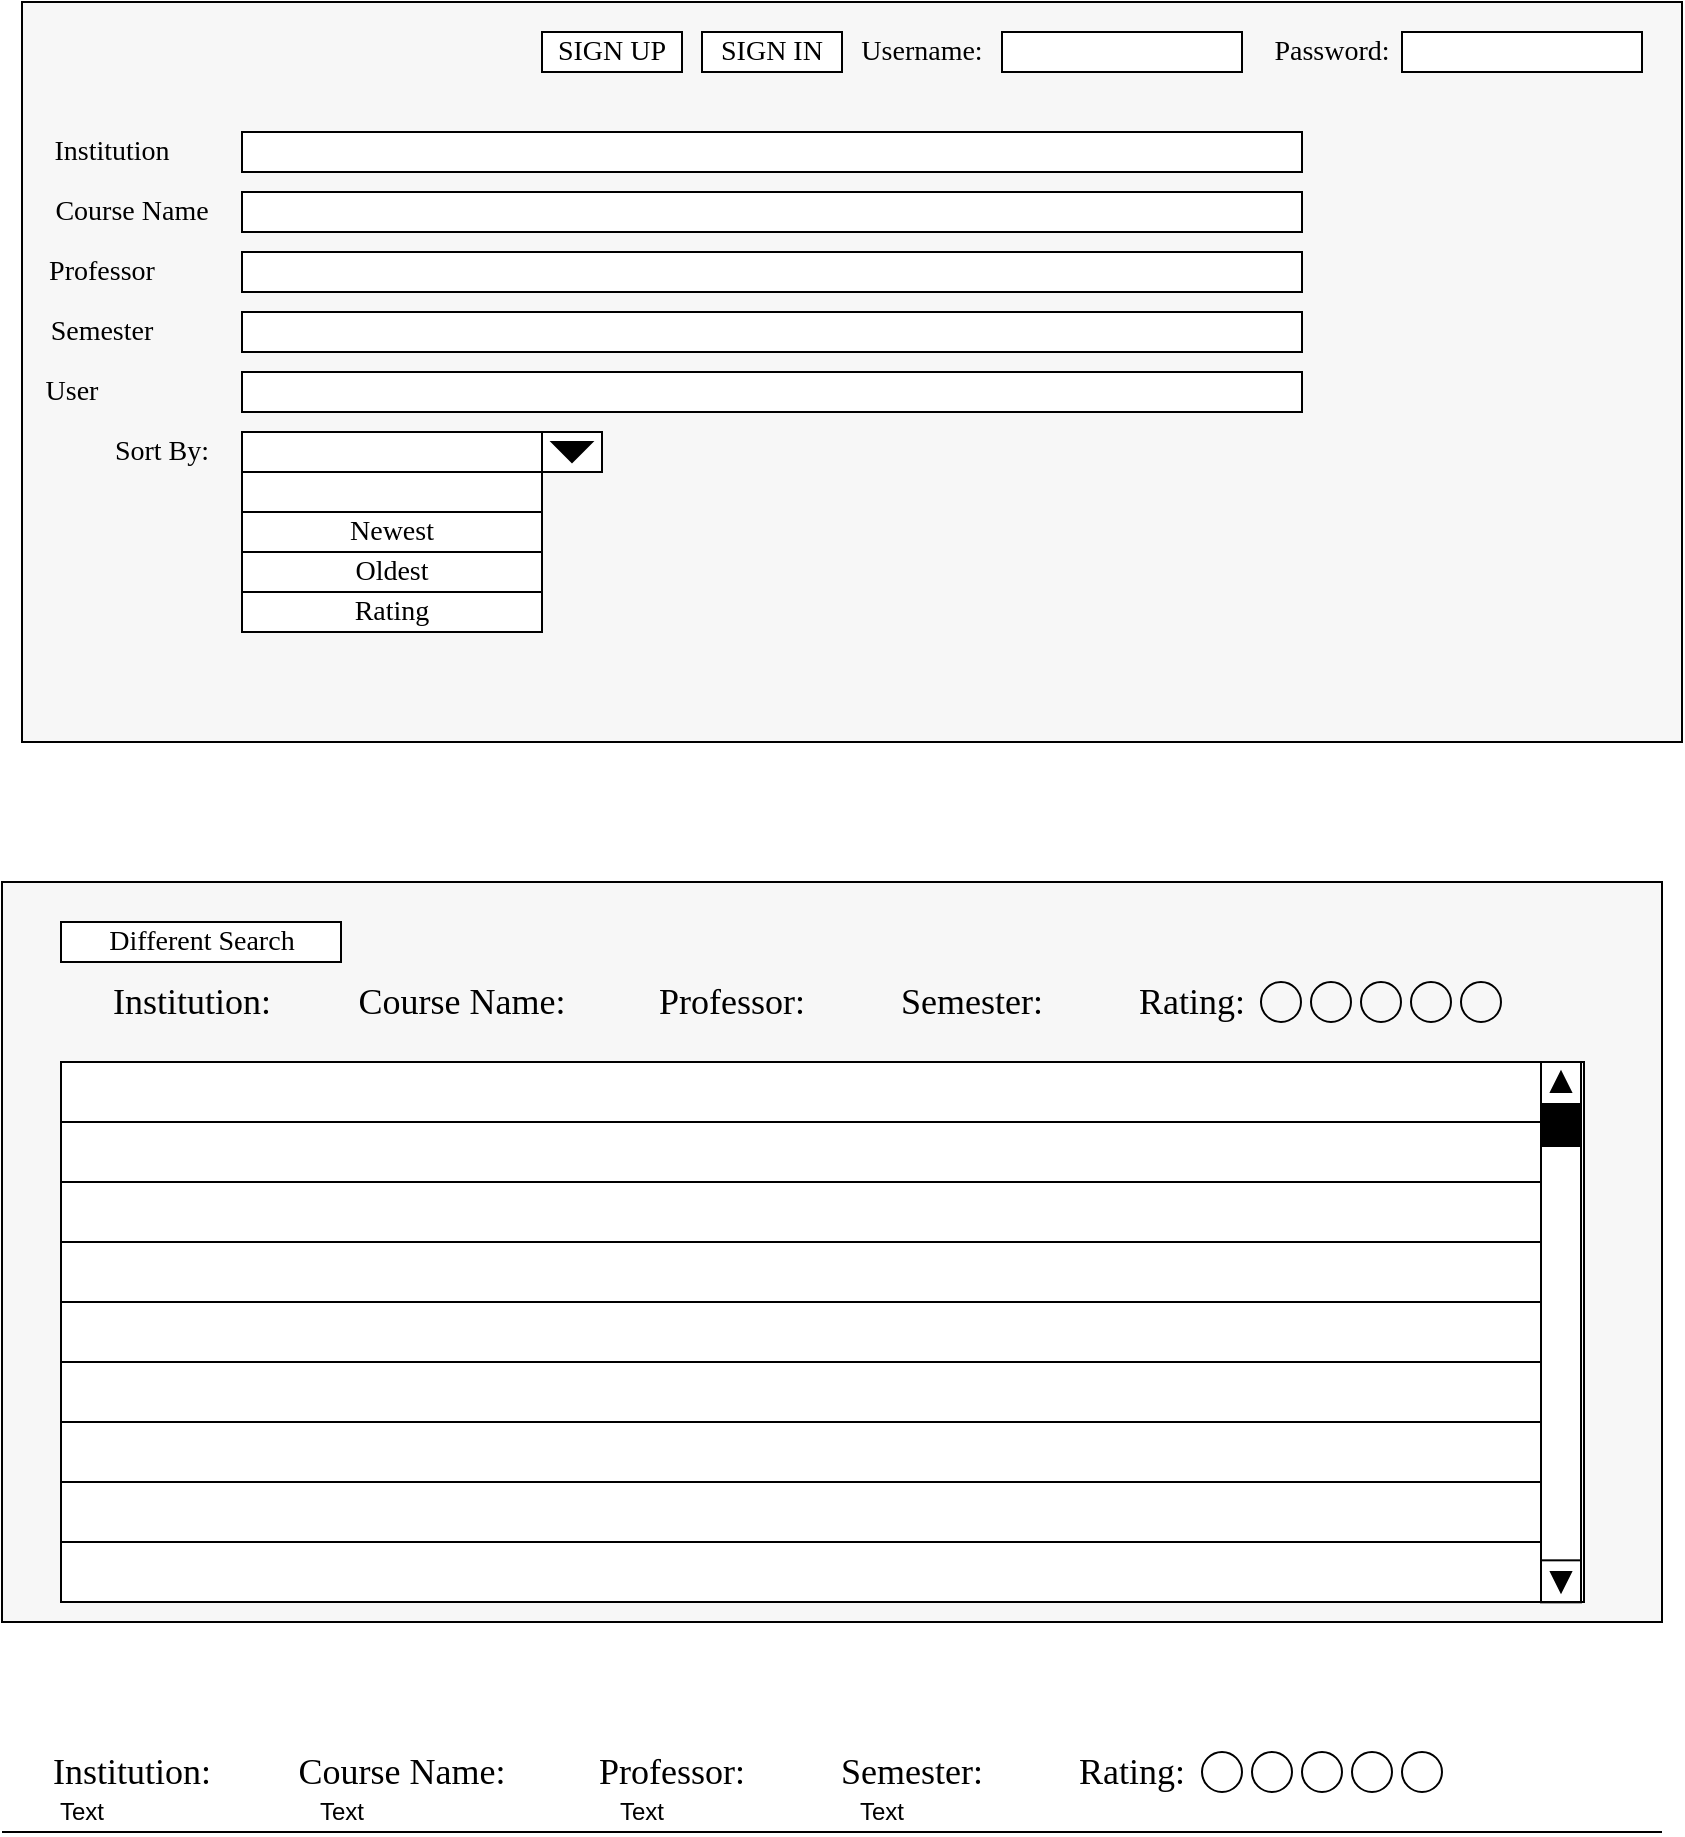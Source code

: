 <mxfile version="10.5.2" type="github"><diagram id="fE3weY7RTYQjaX6MT7tJ" name="Page-1"><mxGraphModel dx="998" dy="424" grid="1" gridSize="10" guides="1" tooltips="1" connect="1" arrows="1" fold="1" page="1" pageScale="1" pageWidth="850" pageHeight="1100" math="0" shadow="0"><root><mxCell id="0"/><mxCell id="1" parent="0"/><mxCell id="RQsLyxsgD_TibJoST8AB-97" value="" style="rounded=0;whiteSpace=wrap;html=1;strokeColor=#000000;fillColor=#F7F7F7;" vertex="1" parent="1"><mxGeometry x="30" y="55" width="830" height="370" as="geometry"/></mxCell><mxCell id="RQsLyxsgD_TibJoST8AB-96" value="" style="rounded=0;whiteSpace=wrap;html=1;strokeColor=#000000;fillColor=#F7F7F7;" vertex="1" parent="1"><mxGeometry x="20" y="495" width="830" height="370" as="geometry"/></mxCell><mxCell id="RQsLyxsgD_TibJoST8AB-2" value="" style="rounded=0;whiteSpace=wrap;html=1;" vertex="1" parent="1"><mxGeometry x="140" y="120" width="530" height="20" as="geometry"/></mxCell><mxCell id="RQsLyxsgD_TibJoST8AB-3" value="&lt;div style=&quot;text-align: left&quot;&gt;&lt;span style=&quot;font-size: 14px ; font-family: &amp;#34;georgia&amp;#34;&quot;&gt;Institution&lt;/span&gt;&lt;/div&gt;" style="text;html=1;strokeColor=none;fillColor=none;align=center;verticalAlign=middle;whiteSpace=wrap;rounded=0;" vertex="1" parent="1"><mxGeometry x="30" y="120" width="90" height="20" as="geometry"/></mxCell><mxCell id="RQsLyxsgD_TibJoST8AB-5" value="&lt;font face=&quot;Georgia&quot; style=&quot;font-size: 14px&quot;&gt;Course Name&lt;/font&gt;" style="text;html=1;strokeColor=none;fillColor=none;align=center;verticalAlign=middle;whiteSpace=wrap;rounded=0;" vertex="1" parent="1"><mxGeometry x="40" y="150" width="90" height="20" as="geometry"/></mxCell><mxCell id="RQsLyxsgD_TibJoST8AB-6" value="&lt;div style=&quot;text-align: left&quot;&gt;&lt;span style=&quot;font-size: 14px ; font-family: &amp;#34;georgia&amp;#34;&quot;&gt;Professor&lt;/span&gt;&lt;/div&gt;" style="text;html=1;strokeColor=none;fillColor=none;align=center;verticalAlign=middle;whiteSpace=wrap;rounded=0;" vertex="1" parent="1"><mxGeometry x="40" y="180" width="60" height="20" as="geometry"/></mxCell><mxCell id="RQsLyxsgD_TibJoST8AB-7" value="&lt;div style=&quot;text-align: left&quot;&gt;&lt;span style=&quot;font-size: 14px ; font-family: &amp;#34;georgia&amp;#34;&quot;&gt;Semester&lt;/span&gt;&lt;/div&gt;" style="text;html=1;strokeColor=none;fillColor=none;align=center;verticalAlign=middle;whiteSpace=wrap;rounded=0;" vertex="1" parent="1"><mxGeometry x="40" y="210" width="60" height="20" as="geometry"/></mxCell><mxCell id="RQsLyxsgD_TibJoST8AB-8" value="&lt;font face=&quot;Georgia&quot; style=&quot;font-size: 14px&quot;&gt;User&lt;/font&gt;" style="text;html=1;strokeColor=none;fillColor=none;align=center;verticalAlign=middle;whiteSpace=wrap;rounded=0;" vertex="1" parent="1"><mxGeometry x="40" y="240" width="30" height="20" as="geometry"/></mxCell><mxCell id="RQsLyxsgD_TibJoST8AB-11" value="" style="rounded=0;whiteSpace=wrap;html=1;" vertex="1" parent="1"><mxGeometry x="140" y="150" width="530" height="20" as="geometry"/></mxCell><mxCell id="RQsLyxsgD_TibJoST8AB-12" value="" style="rounded=0;whiteSpace=wrap;html=1;" vertex="1" parent="1"><mxGeometry x="140" y="180" width="530" height="20" as="geometry"/></mxCell><mxCell id="RQsLyxsgD_TibJoST8AB-13" value="" style="rounded=0;whiteSpace=wrap;html=1;" vertex="1" parent="1"><mxGeometry x="140" y="210" width="530" height="20" as="geometry"/></mxCell><mxCell id="RQsLyxsgD_TibJoST8AB-14" value="" style="rounded=0;whiteSpace=wrap;html=1;" vertex="1" parent="1"><mxGeometry x="140" y="240" width="530" height="20" as="geometry"/></mxCell><mxCell id="RQsLyxsgD_TibJoST8AB-16" value="&lt;div style=&quot;text-align: left&quot;&gt;&lt;span style=&quot;font-size: 14px ; font-family: &amp;#34;georgia&amp;#34;&quot;&gt;SIGN IN&lt;/span&gt;&lt;/div&gt;" style="text;html=1;strokeColor=#000000;fillColor=#FFFFFF;align=center;verticalAlign=middle;whiteSpace=wrap;rounded=0;" vertex="1" parent="1"><mxGeometry x="370" y="70" width="70" height="20" as="geometry"/></mxCell><mxCell id="RQsLyxsgD_TibJoST8AB-18" value="" style="rounded=0;whiteSpace=wrap;html=1;" vertex="1" parent="1"><mxGeometry x="520" y="70" width="120" height="20" as="geometry"/></mxCell><mxCell id="RQsLyxsgD_TibJoST8AB-19" value="" style="rounded=0;whiteSpace=wrap;html=1;" vertex="1" parent="1"><mxGeometry x="720" y="70" width="120" height="20" as="geometry"/></mxCell><mxCell id="RQsLyxsgD_TibJoST8AB-20" value="&lt;div style=&quot;text-align: left&quot;&gt;&lt;span style=&quot;font-size: 14px ; font-family: &amp;#34;georgia&amp;#34;&quot;&gt;Username:&lt;/span&gt;&lt;/div&gt;" style="text;html=1;strokeColor=none;fillColor=none;align=center;verticalAlign=middle;whiteSpace=wrap;rounded=0;" vertex="1" parent="1"><mxGeometry x="440" y="70" width="80" height="20" as="geometry"/></mxCell><mxCell id="RQsLyxsgD_TibJoST8AB-21" value="&lt;div style=&quot;text-align: left&quot;&gt;&lt;span style=&quot;font-size: 14px ; font-family: &amp;#34;georgia&amp;#34;&quot;&gt;Password:&lt;/span&gt;&lt;/div&gt;" style="text;html=1;strokeColor=none;fillColor=none;align=center;verticalAlign=middle;whiteSpace=wrap;rounded=0;" vertex="1" parent="1"><mxGeometry x="640" y="70" width="90" height="20" as="geometry"/></mxCell><mxCell id="RQsLyxsgD_TibJoST8AB-22" value="&lt;div style=&quot;text-align: left&quot;&gt;&lt;span style=&quot;font-size: 14px ; font-family: &amp;#34;georgia&amp;#34;&quot;&gt;SIGN UP&lt;/span&gt;&lt;/div&gt;" style="text;html=1;strokeColor=#000000;fillColor=#FFFFFF;align=center;verticalAlign=middle;whiteSpace=wrap;rounded=0;" vertex="1" parent="1"><mxGeometry x="290" y="70" width="70" height="20" as="geometry"/></mxCell><mxCell id="RQsLyxsgD_TibJoST8AB-23" value="&lt;font face=&quot;Georgia&quot; style=&quot;font-size: 14px&quot;&gt;Sort By:&lt;/font&gt;" style="text;html=1;strokeColor=none;fillColor=none;align=center;verticalAlign=middle;whiteSpace=wrap;rounded=0;" vertex="1" parent="1"><mxGeometry x="70" y="270" width="60" height="20" as="geometry"/></mxCell><mxCell id="RQsLyxsgD_TibJoST8AB-24" value="" style="rounded=0;whiteSpace=wrap;html=1;" vertex="1" parent="1"><mxGeometry x="140" y="270" width="180" height="20" as="geometry"/></mxCell><mxCell id="RQsLyxsgD_TibJoST8AB-25" value="" style="endArrow=none;html=1;" edge="1" parent="1"><mxGeometry width="50" height="50" relative="1" as="geometry"><mxPoint x="290" y="290" as="sourcePoint"/><mxPoint x="290" y="270" as="targetPoint"/><Array as="points"/></mxGeometry></mxCell><mxCell id="RQsLyxsgD_TibJoST8AB-26" value="" style="triangle;whiteSpace=wrap;html=1;fillColor=#000000;rotation=90;" vertex="1" parent="1"><mxGeometry x="300" y="270" width="10" height="20" as="geometry"/></mxCell><mxCell id="RQsLyxsgD_TibJoST8AB-27" value="" style="rounded=0;whiteSpace=wrap;html=1;fillColor=#FFFFFF;strokeColor=#000000;" vertex="1" parent="1"><mxGeometry x="140" y="290" width="150" height="80" as="geometry"/></mxCell><mxCell id="RQsLyxsgD_TibJoST8AB-29" value="&lt;font face=&quot;Georgia&quot; style=&quot;font-size: 14px&quot;&gt;Newest&lt;/font&gt;" style="text;html=1;strokeColor=none;fillColor=none;align=center;verticalAlign=middle;whiteSpace=wrap;rounded=0;" vertex="1" parent="1"><mxGeometry x="140" y="310" width="150" height="20" as="geometry"/></mxCell><mxCell id="RQsLyxsgD_TibJoST8AB-30" value="&lt;font face=&quot;Georgia&quot; style=&quot;font-size: 14px&quot;&gt;Oldest&lt;/font&gt;" style="text;html=1;strokeColor=none;fillColor=none;align=center;verticalAlign=middle;whiteSpace=wrap;rounded=0;" vertex="1" parent="1"><mxGeometry x="140" y="330" width="150" height="20" as="geometry"/></mxCell><mxCell id="RQsLyxsgD_TibJoST8AB-31" value="" style="endArrow=none;html=1;entryX=1;entryY=1;entryDx=0;entryDy=0;entryPerimeter=0;" edge="1" parent="1"><mxGeometry width="50" height="50" relative="1" as="geometry"><mxPoint x="140" y="310" as="sourcePoint"/><mxPoint x="290" y="310" as="targetPoint"/></mxGeometry></mxCell><mxCell id="RQsLyxsgD_TibJoST8AB-32" value="" style="endArrow=none;html=1;entryX=1;entryY=1;entryDx=0;entryDy=0;entryPerimeter=0;" edge="1" parent="1"><mxGeometry width="50" height="50" relative="1" as="geometry"><mxPoint x="140" y="330" as="sourcePoint"/><mxPoint x="290" y="330" as="targetPoint"/></mxGeometry></mxCell><mxCell id="RQsLyxsgD_TibJoST8AB-33" value="&lt;font face=&quot;Georgia&quot;&gt;&lt;span style=&quot;font-size: 14px&quot;&gt;Rating&lt;/span&gt;&lt;/font&gt;" style="text;html=1;strokeColor=none;fillColor=none;align=center;verticalAlign=middle;whiteSpace=wrap;rounded=0;" vertex="1" parent="1"><mxGeometry x="140" y="350" width="150" height="20" as="geometry"/></mxCell><mxCell id="RQsLyxsgD_TibJoST8AB-34" value="" style="endArrow=none;html=1;entryX=1;entryY=1;entryDx=0;entryDy=0;entryPerimeter=0;" edge="1" parent="1"><mxGeometry width="50" height="50" relative="1" as="geometry"><mxPoint x="140" y="350" as="sourcePoint"/><mxPoint x="290" y="350" as="targetPoint"/></mxGeometry></mxCell><mxCell id="RQsLyxsgD_TibJoST8AB-38" value="" style="endArrow=none;html=1;entryX=0;entryY=0;entryDx=0;entryDy=0;entryPerimeter=0;" edge="1" parent="1" target="RQsLyxsgD_TibJoST8AB-75"><mxGeometry width="50" height="50" relative="1" as="geometry"><mxPoint x="49.5" y="585" as="sourcePoint"/><mxPoint x="879.5" y="585" as="targetPoint"/></mxGeometry></mxCell><mxCell id="RQsLyxsgD_TibJoST8AB-40" value="&lt;font face=&quot;Georgia&quot; style=&quot;font-size: 18px&quot;&gt;Institution:&lt;/font&gt;" style="text;html=1;strokeColor=none;fillColor=none;align=center;verticalAlign=middle;whiteSpace=wrap;rounded=0;" vertex="1" parent="1"><mxGeometry x="69.5" y="545" width="90" height="20" as="geometry"/></mxCell><mxCell id="RQsLyxsgD_TibJoST8AB-41" value="&lt;font face=&quot;Georgia&quot; style=&quot;font-size: 18px&quot;&gt;Course Name:&lt;/font&gt;" style="text;html=1;strokeColor=none;fillColor=none;align=center;verticalAlign=middle;whiteSpace=wrap;rounded=0;" vertex="1" parent="1"><mxGeometry x="189.5" y="545" width="120" height="20" as="geometry"/></mxCell><mxCell id="RQsLyxsgD_TibJoST8AB-42" value="&lt;font face=&quot;Georgia&quot; style=&quot;font-size: 18px&quot;&gt;Professor:&lt;/font&gt;" style="text;html=1;strokeColor=none;fillColor=none;align=center;verticalAlign=middle;whiteSpace=wrap;rounded=0;" vertex="1" parent="1"><mxGeometry x="339.5" y="545" width="90" height="20" as="geometry"/></mxCell><mxCell id="RQsLyxsgD_TibJoST8AB-43" value="&lt;font face=&quot;Georgia&quot; style=&quot;font-size: 18px&quot;&gt;Semester:&lt;/font&gt;" style="text;html=1;strokeColor=none;fillColor=none;align=center;verticalAlign=middle;whiteSpace=wrap;rounded=0;" vertex="1" parent="1"><mxGeometry x="459.5" y="545" width="90" height="20" as="geometry"/></mxCell><mxCell id="RQsLyxsgD_TibJoST8AB-44" value="&lt;font face=&quot;Georgia&quot; style=&quot;font-size: 18px&quot;&gt;Rating:&lt;/font&gt;" style="text;html=1;strokeColor=none;fillColor=none;align=center;verticalAlign=middle;whiteSpace=wrap;rounded=0;" vertex="1" parent="1"><mxGeometry x="579.5" y="545" width="70" height="20" as="geometry"/></mxCell><mxCell id="RQsLyxsgD_TibJoST8AB-45" value="" style="ellipse;whiteSpace=wrap;html=1;aspect=fixed;strokeColor=#000000;fillColor=none;" vertex="1" parent="1"><mxGeometry x="649.5" y="545" width="20" height="20" as="geometry"/></mxCell><mxCell id="RQsLyxsgD_TibJoST8AB-48" value="" style="ellipse;whiteSpace=wrap;html=1;aspect=fixed;strokeColor=#000000;fillColor=none;" vertex="1" parent="1"><mxGeometry x="674.5" y="545" width="20" height="20" as="geometry"/></mxCell><mxCell id="RQsLyxsgD_TibJoST8AB-49" value="" style="ellipse;whiteSpace=wrap;html=1;aspect=fixed;strokeColor=#000000;fillColor=none;" vertex="1" parent="1"><mxGeometry x="699.5" y="545" width="20" height="20" as="geometry"/></mxCell><mxCell id="RQsLyxsgD_TibJoST8AB-50" value="" style="ellipse;whiteSpace=wrap;html=1;aspect=fixed;strokeColor=#000000;fillColor=none;" vertex="1" parent="1"><mxGeometry x="724.5" y="545" width="20" height="20" as="geometry"/></mxCell><mxCell id="RQsLyxsgD_TibJoST8AB-51" value="" style="ellipse;whiteSpace=wrap;html=1;aspect=fixed;strokeColor=#000000;fillColor=none;" vertex="1" parent="1"><mxGeometry x="749.5" y="545" width="20" height="20" as="geometry"/></mxCell><mxCell id="RQsLyxsgD_TibJoST8AB-57" value="" style="endArrow=none;html=1;" edge="1" parent="1"><mxGeometry width="50" height="50" relative="1" as="geometry"><mxPoint x="20" y="970" as="sourcePoint"/><mxPoint x="850" y="970" as="targetPoint"/></mxGeometry></mxCell><mxCell id="RQsLyxsgD_TibJoST8AB-58" value="&lt;font face=&quot;Georgia&quot; style=&quot;font-size: 18px&quot;&gt;Institution:&lt;/font&gt;" style="text;html=1;strokeColor=none;fillColor=none;align=center;verticalAlign=middle;whiteSpace=wrap;rounded=0;" vertex="1" parent="1"><mxGeometry x="40" y="930" width="90" height="20" as="geometry"/></mxCell><mxCell id="RQsLyxsgD_TibJoST8AB-59" value="&lt;font face=&quot;Georgia&quot; style=&quot;font-size: 18px&quot;&gt;Course Name:&lt;/font&gt;" style="text;html=1;strokeColor=none;fillColor=none;align=center;verticalAlign=middle;whiteSpace=wrap;rounded=0;" vertex="1" parent="1"><mxGeometry x="160" y="930" width="120" height="20" as="geometry"/></mxCell><mxCell id="RQsLyxsgD_TibJoST8AB-60" value="&lt;font face=&quot;Georgia&quot; style=&quot;font-size: 18px&quot;&gt;Professor:&lt;/font&gt;" style="text;html=1;strokeColor=none;fillColor=none;align=center;verticalAlign=middle;whiteSpace=wrap;rounded=0;" vertex="1" parent="1"><mxGeometry x="310" y="930" width="90" height="20" as="geometry"/></mxCell><mxCell id="RQsLyxsgD_TibJoST8AB-61" value="&lt;font face=&quot;Georgia&quot; style=&quot;font-size: 18px&quot;&gt;Semester:&lt;/font&gt;" style="text;html=1;strokeColor=none;fillColor=none;align=center;verticalAlign=middle;whiteSpace=wrap;rounded=0;" vertex="1" parent="1"><mxGeometry x="430" y="930" width="90" height="20" as="geometry"/></mxCell><mxCell id="RQsLyxsgD_TibJoST8AB-62" value="&lt;font face=&quot;Georgia&quot; style=&quot;font-size: 18px&quot;&gt;Rating:&lt;/font&gt;" style="text;html=1;strokeColor=none;fillColor=none;align=center;verticalAlign=middle;whiteSpace=wrap;rounded=0;" vertex="1" parent="1"><mxGeometry x="550" y="930" width="70" height="20" as="geometry"/></mxCell><mxCell id="RQsLyxsgD_TibJoST8AB-63" value="" style="ellipse;whiteSpace=wrap;html=1;aspect=fixed;strokeColor=#000000;fillColor=none;" vertex="1" parent="1"><mxGeometry x="620" y="930" width="20" height="20" as="geometry"/></mxCell><mxCell id="RQsLyxsgD_TibJoST8AB-64" value="" style="ellipse;whiteSpace=wrap;html=1;aspect=fixed;strokeColor=#000000;fillColor=none;" vertex="1" parent="1"><mxGeometry x="645" y="930" width="20" height="20" as="geometry"/></mxCell><mxCell id="RQsLyxsgD_TibJoST8AB-65" value="" style="ellipse;whiteSpace=wrap;html=1;aspect=fixed;strokeColor=#000000;fillColor=none;" vertex="1" parent="1"><mxGeometry x="670" y="930" width="20" height="20" as="geometry"/></mxCell><mxCell id="RQsLyxsgD_TibJoST8AB-66" value="" style="ellipse;whiteSpace=wrap;html=1;aspect=fixed;strokeColor=#000000;fillColor=none;" vertex="1" parent="1"><mxGeometry x="695" y="930" width="20" height="20" as="geometry"/></mxCell><mxCell id="RQsLyxsgD_TibJoST8AB-67" value="" style="ellipse;whiteSpace=wrap;html=1;aspect=fixed;strokeColor=#000000;fillColor=none;" vertex="1" parent="1"><mxGeometry x="720" y="930" width="20" height="20" as="geometry"/></mxCell><mxCell id="RQsLyxsgD_TibJoST8AB-68" value="Text" style="text;html=1;strokeColor=none;fillColor=none;align=center;verticalAlign=middle;whiteSpace=wrap;rounded=0;" vertex="1" parent="1"><mxGeometry x="40" y="950" width="40" height="20" as="geometry"/></mxCell><mxCell id="RQsLyxsgD_TibJoST8AB-69" value="Text" style="text;html=1;strokeColor=none;fillColor=none;align=center;verticalAlign=middle;whiteSpace=wrap;rounded=0;" vertex="1" parent="1"><mxGeometry x="170" y="950" width="40" height="20" as="geometry"/></mxCell><mxCell id="RQsLyxsgD_TibJoST8AB-70" value="Text" style="text;html=1;strokeColor=none;fillColor=none;align=center;verticalAlign=middle;whiteSpace=wrap;rounded=0;" vertex="1" parent="1"><mxGeometry x="320" y="950" width="40" height="20" as="geometry"/></mxCell><mxCell id="RQsLyxsgD_TibJoST8AB-71" value="Text" style="text;html=1;strokeColor=none;fillColor=none;align=center;verticalAlign=middle;whiteSpace=wrap;rounded=0;" vertex="1" parent="1"><mxGeometry x="440" y="950" width="40" height="20" as="geometry"/></mxCell><mxCell id="RQsLyxsgD_TibJoST8AB-72" value="" style="rounded=0;whiteSpace=wrap;html=1;strokeColor=#000000;fillColor=#FFFFFF;" vertex="1" parent="1"><mxGeometry x="50" y="585" width="761" height="270" as="geometry"/></mxCell><mxCell id="RQsLyxsgD_TibJoST8AB-74" value="" style="rounded=0;whiteSpace=wrap;html=1;strokeColor=#000000;fillColor=#000000;" vertex="1" parent="1"><mxGeometry x="789.5" y="606" width="20" height="21" as="geometry"/></mxCell><mxCell id="RQsLyxsgD_TibJoST8AB-75" value="" style="rounded=0;whiteSpace=wrap;html=1;strokeColor=#000000;fillColor=none;" vertex="1" parent="1"><mxGeometry x="789.5" y="585" width="20" height="21" as="geometry"/></mxCell><mxCell id="RQsLyxsgD_TibJoST8AB-76" value="" style="rounded=0;whiteSpace=wrap;html=1;strokeColor=#000000;fillColor=none;" vertex="1" parent="1"><mxGeometry x="789.5" y="834.167" width="20" height="21" as="geometry"/></mxCell><mxCell id="RQsLyxsgD_TibJoST8AB-77" value="" style="triangle;whiteSpace=wrap;html=1;strokeColor=#000000;fillColor=#000000;rotation=-90;" vertex="1" parent="1"><mxGeometry x="794.5" y="590" width="10" height="10" as="geometry"/></mxCell><mxCell id="RQsLyxsgD_TibJoST8AB-78" value="" style="triangle;whiteSpace=wrap;html=1;strokeColor=#000000;fillColor=#000000;rotation=90;" vertex="1" parent="1"><mxGeometry x="794.5" y="840" width="10" height="10" as="geometry"/></mxCell><mxCell id="RQsLyxsgD_TibJoST8AB-80" value="" style="rounded=0;whiteSpace=wrap;html=1;strokeColor=#000000;fillColor=#FFFFFF;" vertex="1" parent="1"><mxGeometry x="49.5" y="585" width="740" height="30" as="geometry"/></mxCell><mxCell id="RQsLyxsgD_TibJoST8AB-81" value="" style="rounded=0;whiteSpace=wrap;html=1;strokeColor=#000000;fillColor=#FFFFFF;" vertex="1" parent="1"><mxGeometry x="49.5" y="615" width="740" height="30" as="geometry"/></mxCell><mxCell id="RQsLyxsgD_TibJoST8AB-82" value="" style="rounded=0;whiteSpace=wrap;html=1;strokeColor=#000000;fillColor=#FFFFFF;" vertex="1" parent="1"><mxGeometry x="49.5" y="645" width="740" height="30" as="geometry"/></mxCell><mxCell id="RQsLyxsgD_TibJoST8AB-83" value="" style="rounded=0;whiteSpace=wrap;html=1;strokeColor=#000000;fillColor=#FFFFFF;" vertex="1" parent="1"><mxGeometry x="49.5" y="675" width="740" height="30" as="geometry"/></mxCell><mxCell id="RQsLyxsgD_TibJoST8AB-84" value="" style="rounded=0;whiteSpace=wrap;html=1;strokeColor=#000000;fillColor=#FFFFFF;" vertex="1" parent="1"><mxGeometry x="49.5" y="705" width="740" height="30" as="geometry"/></mxCell><mxCell id="RQsLyxsgD_TibJoST8AB-86" value="" style="rounded=0;whiteSpace=wrap;html=1;strokeColor=#000000;fillColor=#FFFFFF;" vertex="1" parent="1"><mxGeometry x="49.5" y="765" width="740" height="30" as="geometry"/></mxCell><mxCell id="RQsLyxsgD_TibJoST8AB-87" value="" style="rounded=0;whiteSpace=wrap;html=1;strokeColor=#000000;fillColor=#FFFFFF;" vertex="1" parent="1"><mxGeometry x="49.5" y="795" width="740" height="30" as="geometry"/></mxCell><mxCell id="RQsLyxsgD_TibJoST8AB-88" value="" style="rounded=0;whiteSpace=wrap;html=1;strokeColor=#000000;fillColor=#FFFFFF;" vertex="1" parent="1"><mxGeometry x="49.5" y="825" width="740" height="30" as="geometry"/></mxCell><mxCell id="RQsLyxsgD_TibJoST8AB-89" value="&lt;font style=&quot;font-size: 14px&quot; face=&quot;Georgia&quot;&gt;Different Search&lt;/font&gt;" style="rounded=0;whiteSpace=wrap;html=1;strokeColor=#000000;fillColor=#FFFFFF;" vertex="1" parent="1"><mxGeometry x="49.5" y="515" width="140" height="20" as="geometry"/></mxCell><mxCell id="RQsLyxsgD_TibJoST8AB-73" value="" style="endArrow=none;html=1;exitX=1;exitY=0.96;exitDx=0;exitDy=0;exitPerimeter=0;entryX=1;entryY=0;entryDx=0;entryDy=0;entryPerimeter=0;" edge="1" parent="1" source="RQsLyxsgD_TibJoST8AB-76" target="RQsLyxsgD_TibJoST8AB-75"><mxGeometry width="50" height="50" relative="1" as="geometry"><mxPoint x="809.5" y="865" as="sourcePoint"/><mxPoint x="829.5" y="625" as="targetPoint"/></mxGeometry></mxCell><mxCell id="RQsLyxsgD_TibJoST8AB-103" value="" style="rounded=0;whiteSpace=wrap;html=1;strokeColor=#000000;fillColor=#FFFFFF;" vertex="1" parent="1"><mxGeometry x="49.5" y="735" width="740" height="30" as="geometry"/></mxCell></root></mxGraphModel></diagram></mxfile>